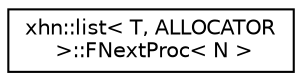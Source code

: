 digraph "Graphical Class Hierarchy"
{
  edge [fontname="Helvetica",fontsize="10",labelfontname="Helvetica",labelfontsize="10"];
  node [fontname="Helvetica",fontsize="10",shape=record];
  rankdir="LR";
  Node1 [label="xhn::list\< T, ALLOCATOR\l \>::FNextProc\< N \>",height=0.2,width=0.4,color="black", fillcolor="white", style="filled",URL="$structxhn_1_1list_1_1_f_next_proc.html"];
}
